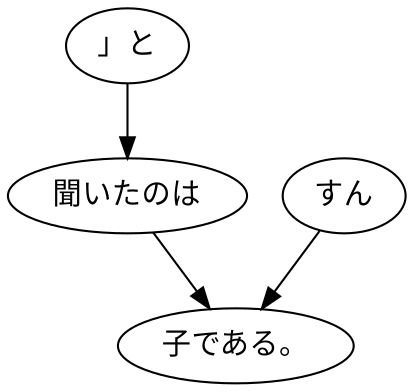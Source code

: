 digraph graph6804 {
	node0 [label="」と"];
	node1 [label="聞いたのは"];
	node2 [label="すん"];
	node3 [label="子である。"];
	node0 -> node1;
	node1 -> node3;
	node2 -> node3;
}
